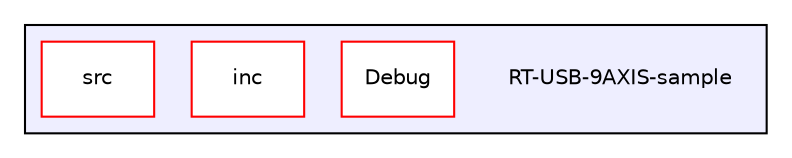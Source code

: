 digraph "RT-USB-9AXIS-sample" {
  compound=true
  node [ fontsize="10", fontname="Helvetica"];
  edge [ labelfontsize="10", labelfontname="Helvetica"];
  subgraph clusterdir_ad635e0b54047e9d97f96a9423dca55a {
    graph [ bgcolor="#eeeeff", pencolor="black", label="" URL="dir_ad635e0b54047e9d97f96a9423dca55a.html"];
    dir_ad635e0b54047e9d97f96a9423dca55a [shape=plaintext label="RT-USB-9AXIS-sample"];
    dir_37e0ccb27e67b1d00f5201eca726faf8 [shape=box label="Debug" color="red" fillcolor="white" style="filled" URL="dir_37e0ccb27e67b1d00f5201eca726faf8.html"];
    dir_790c9f26b36064904d68ef41f7f5cb07 [shape=box label="inc" color="red" fillcolor="white" style="filled" URL="dir_790c9f26b36064904d68ef41f7f5cb07.html"];
    dir_d555529c9ef3f537f85872409495b9bc [shape=box label="src" color="red" fillcolor="white" style="filled" URL="dir_d555529c9ef3f537f85872409495b9bc.html"];
  }
}
